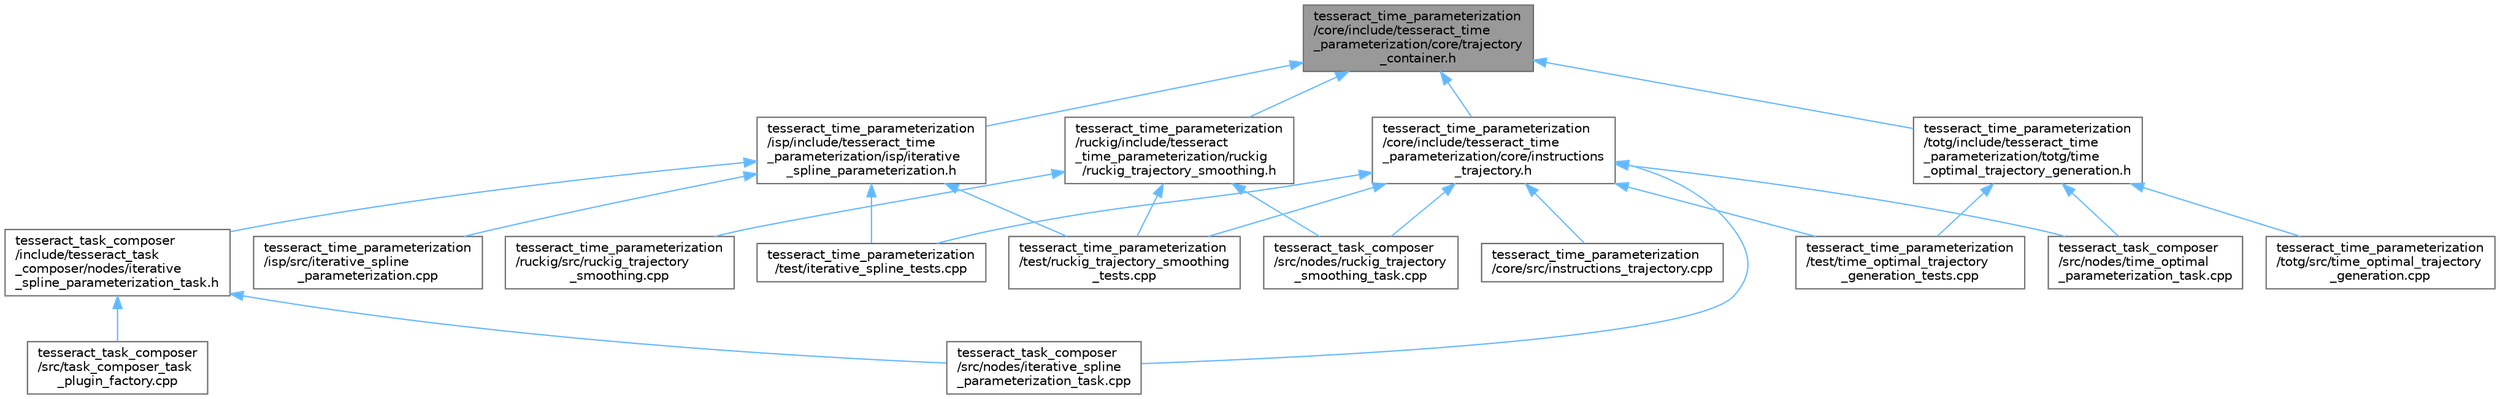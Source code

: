 digraph "tesseract_time_parameterization/core/include/tesseract_time_parameterization/core/trajectory_container.h"
{
 // LATEX_PDF_SIZE
  bgcolor="transparent";
  edge [fontname=Helvetica,fontsize=10,labelfontname=Helvetica,labelfontsize=10];
  node [fontname=Helvetica,fontsize=10,shape=box,height=0.2,width=0.4];
  Node1 [label="tesseract_time_parameterization\l/core/include/tesseract_time\l_parameterization/core/trajectory\l_container.h",height=0.2,width=0.4,color="gray40", fillcolor="grey60", style="filled", fontcolor="black",tooltip="Creates an interface for contaning different trajectory data structures."];
  Node1 -> Node2 [dir="back",color="steelblue1",style="solid"];
  Node2 [label="tesseract_time_parameterization\l/core/include/tesseract_time\l_parameterization/core/instructions\l_trajectory.h",height=0.2,width=0.4,color="grey40", fillcolor="white", style="filled",URL="$d2/d7a/instructions__trajectory_8h.html",tooltip="Trajectory Container implementation for command language instructions."];
  Node2 -> Node3 [dir="back",color="steelblue1",style="solid"];
  Node3 [label="tesseract_task_composer\l/src/nodes/iterative_spline\l_parameterization_task.cpp",height=0.2,width=0.4,color="grey40", fillcolor="white", style="filled",URL="$d8/dfa/iterative__spline__parameterization__task_8cpp.html",tooltip="Perform iterative spline time parameterization."];
  Node2 -> Node4 [dir="back",color="steelblue1",style="solid"];
  Node4 [label="tesseract_task_composer\l/src/nodes/ruckig_trajectory\l_smoothing_task.cpp",height=0.2,width=0.4,color="grey40", fillcolor="white", style="filled",URL="$d6/d36/ruckig__trajectory__smoothing__task_8cpp.html",tooltip=" "];
  Node2 -> Node5 [dir="back",color="steelblue1",style="solid"];
  Node5 [label="tesseract_task_composer\l/src/nodes/time_optimal\l_parameterization_task.cpp",height=0.2,width=0.4,color="grey40", fillcolor="white", style="filled",URL="$d4/df4/time__optimal__parameterization__task_8cpp.html",tooltip=" "];
  Node2 -> Node6 [dir="back",color="steelblue1",style="solid"];
  Node6 [label="tesseract_time_parameterization\l/core/src/instructions_trajectory.cpp",height=0.2,width=0.4,color="grey40", fillcolor="white", style="filled",URL="$d7/da7/instructions__trajectory_8cpp.html",tooltip="Trajectory Container implementation for command language instructions."];
  Node2 -> Node7 [dir="back",color="steelblue1",style="solid"];
  Node7 [label="tesseract_time_parameterization\l/test/iterative_spline_tests.cpp",height=0.2,width=0.4,color="grey40", fillcolor="white", style="filled",URL="$dc/d4a/iterative__spline__tests_8cpp.html",tooltip=" "];
  Node2 -> Node8 [dir="back",color="steelblue1",style="solid"];
  Node8 [label="tesseract_time_parameterization\l/test/ruckig_trajectory_smoothing\l_tests.cpp",height=0.2,width=0.4,color="grey40", fillcolor="white", style="filled",URL="$d3/d72/ruckig__trajectory__smoothing__tests_8cpp.html",tooltip=" "];
  Node2 -> Node9 [dir="back",color="steelblue1",style="solid"];
  Node9 [label="tesseract_time_parameterization\l/test/time_optimal_trajectory\l_generation_tests.cpp",height=0.2,width=0.4,color="grey40", fillcolor="white", style="filled",URL="$d1/d43/time__optimal__trajectory__generation__tests_8cpp.html",tooltip=" "];
  Node1 -> Node10 [dir="back",color="steelblue1",style="solid"];
  Node10 [label="tesseract_time_parameterization\l/isp/include/tesseract_time\l_parameterization/isp/iterative\l_spline_parameterization.h",height=0.2,width=0.4,color="grey40", fillcolor="white", style="filled",URL="$d3/d2c/iterative__spline__parameterization_8h.html",tooltip=" "];
  Node10 -> Node11 [dir="back",color="steelblue1",style="solid"];
  Node11 [label="tesseract_task_composer\l/include/tesseract_task\l_composer/nodes/iterative\l_spline_parameterization_task.h",height=0.2,width=0.4,color="grey40", fillcolor="white", style="filled",URL="$d3/db1/iterative__spline__parameterization__task_8h.html",tooltip="Perform iterative spline time parameterization."];
  Node11 -> Node3 [dir="back",color="steelblue1",style="solid"];
  Node11 -> Node12 [dir="back",color="steelblue1",style="solid"];
  Node12 [label="tesseract_task_composer\l/src/task_composer_task\l_plugin_factory.cpp",height=0.2,width=0.4,color="grey40", fillcolor="white", style="filled",URL="$dc/de0/task__composer__task__plugin__factory_8cpp.html",tooltip="A task in the pipeline."];
  Node10 -> Node13 [dir="back",color="steelblue1",style="solid"];
  Node13 [label="tesseract_time_parameterization\l/isp/src/iterative_spline\l_parameterization.cpp",height=0.2,width=0.4,color="grey40", fillcolor="white", style="filled",URL="$db/ddc/iterative__spline__parameterization_8cpp.html",tooltip=" "];
  Node10 -> Node7 [dir="back",color="steelblue1",style="solid"];
  Node10 -> Node8 [dir="back",color="steelblue1",style="solid"];
  Node1 -> Node14 [dir="back",color="steelblue1",style="solid"];
  Node14 [label="tesseract_time_parameterization\l/ruckig/include/tesseract\l_time_parameterization/ruckig\l/ruckig_trajectory_smoothing.h",height=0.2,width=0.4,color="grey40", fillcolor="white", style="filled",URL="$d3/d3b/ruckig__trajectory__smoothing_8h.html",tooltip="Leveraging Ruckig to smooth trajectory."];
  Node14 -> Node4 [dir="back",color="steelblue1",style="solid"];
  Node14 -> Node15 [dir="back",color="steelblue1",style="solid"];
  Node15 [label="tesseract_time_parameterization\l/ruckig/src/ruckig_trajectory\l_smoothing.cpp",height=0.2,width=0.4,color="grey40", fillcolor="white", style="filled",URL="$de/d7d/ruckig__trajectory__smoothing_8cpp.html",tooltip=" "];
  Node14 -> Node8 [dir="back",color="steelblue1",style="solid"];
  Node1 -> Node16 [dir="back",color="steelblue1",style="solid"];
  Node16 [label="tesseract_time_parameterization\l/totg/include/tesseract_time\l_parameterization/totg/time\l_optimal_trajectory_generation.h",height=0.2,width=0.4,color="grey40", fillcolor="white", style="filled",URL="$d6/d54/time__optimal__trajectory__generation_8h.html",tooltip=" "];
  Node16 -> Node5 [dir="back",color="steelblue1",style="solid"];
  Node16 -> Node9 [dir="back",color="steelblue1",style="solid"];
  Node16 -> Node17 [dir="back",color="steelblue1",style="solid"];
  Node17 [label="tesseract_time_parameterization\l/totg/src/time_optimal_trajectory\l_generation.cpp",height=0.2,width=0.4,color="grey40", fillcolor="white", style="filled",URL="$d0/d26/time__optimal__trajectory__generation_8cpp.html",tooltip=" "];
}
